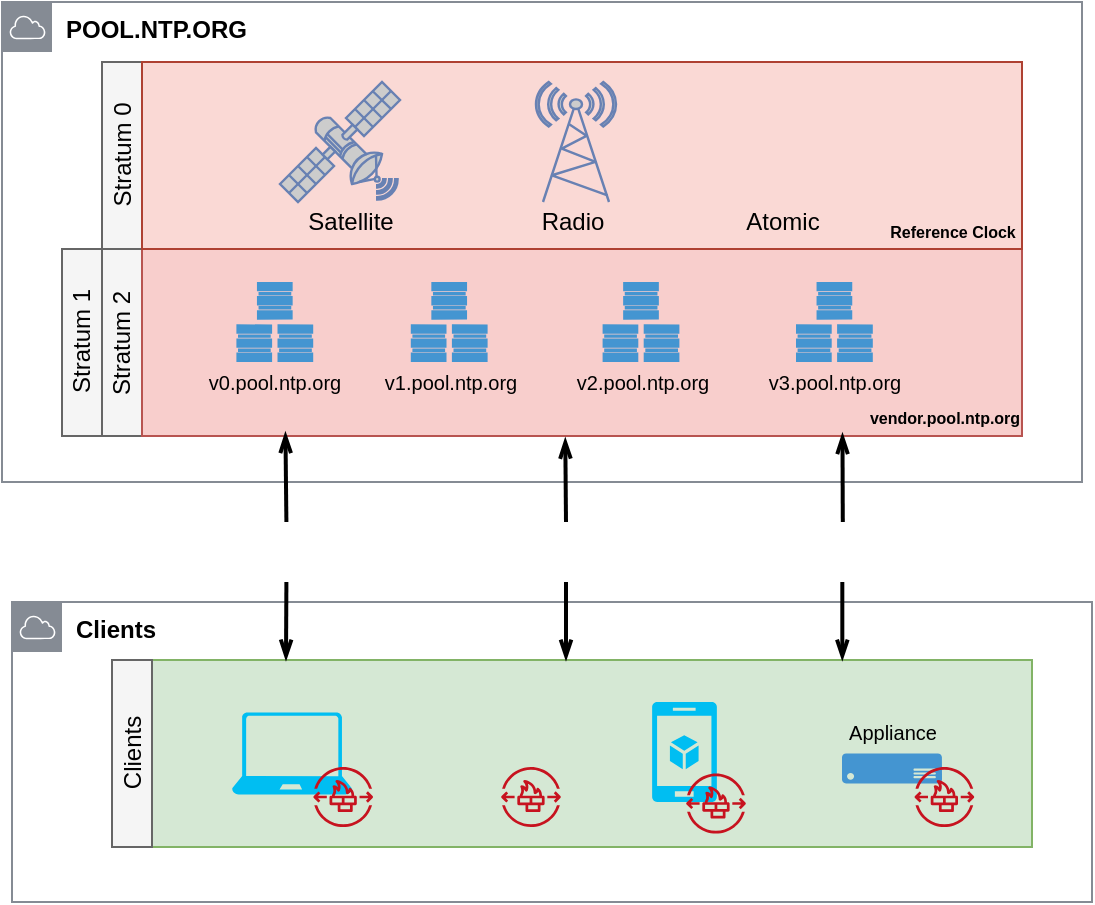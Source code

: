 <mxfile version="14.9.5" type="device"><diagram name="Page-1" id="e3a06f82-3646-2815-327d-82caf3d4e204"><mxGraphModel dx="988" dy="584" grid="1" gridSize="10" guides="1" tooltips="1" connect="1" arrows="1" fold="1" page="1" pageScale="1.5" pageWidth="1169" pageHeight="826" background="none" math="0" shadow="0"><root><mxCell id="0" style=";html=1;"/><mxCell id="1" style=";html=1;" parent="0"/><mxCell id="tNrX_FSl5aJrvTSmvy7C-68" value="" style="whiteSpace=wrap;html=1;fontSize=14;strokeColor=#82b366;verticalAlign=top;fillColor=#d5e8d4;" vertex="1" parent="1"><mxGeometry x="165" y="419" width="440" height="93.5" as="geometry"/></mxCell><mxCell id="tNrX_FSl5aJrvTSmvy7C-64" value="&lt;b&gt;&lt;font color=&quot;#000000&quot;&gt;Clients&lt;/font&gt;&lt;/b&gt;" style="outlineConnect=0;gradientColor=none;html=1;whiteSpace=wrap;fontSize=12;fontStyle=0;shape=mxgraph.aws4.group;grIcon=mxgraph.aws4.group_aws_cloud;strokeColor=#858B94;fillColor=none;verticalAlign=top;align=left;spacingLeft=30;fontColor=#858B94;dashed=0;" vertex="1" parent="1"><mxGeometry x="95" y="390" width="540" height="150" as="geometry"/></mxCell><mxCell id="tNrX_FSl5aJrvTSmvy7C-34" value="&lt;b&gt;&lt;font color=&quot;#000000&quot;&gt;POOL.NTP.ORG&lt;/font&gt;&lt;/b&gt;" style="outlineConnect=0;gradientColor=none;html=1;whiteSpace=wrap;fontSize=12;fontStyle=0;shape=mxgraph.aws4.group;grIcon=mxgraph.aws4.group_aws_cloud;strokeColor=#858B94;fillColor=none;verticalAlign=top;align=left;spacingLeft=30;fontColor=#858B94;dashed=0;" vertex="1" parent="1"><mxGeometry x="90" y="90" width="540" height="240" as="geometry"/></mxCell><mxCell id="tNrX_FSl5aJrvTSmvy7C-33" value="" style="whiteSpace=wrap;html=1;fillColor=#f5f5f5;fontSize=14;strokeColor=#666666;verticalAlign=top;fontColor=#333333;" vertex="1" parent="1"><mxGeometry x="120" y="213.5" width="20" height="93.5" as="geometry"/></mxCell><mxCell id="tNrX_FSl5aJrvTSmvy7C-31" value="" style="whiteSpace=wrap;html=1;fillColor=#f5f5f5;fontSize=14;strokeColor=#666666;verticalAlign=top;fontColor=#333333;" vertex="1" parent="1"><mxGeometry x="140" y="213.5" width="20" height="93.5" as="geometry"/></mxCell><mxCell id="tNrX_FSl5aJrvTSmvy7C-24" value="" style="whiteSpace=wrap;html=1;fontSize=14;strokeColor=#b85450;verticalAlign=top;fillColor=#f8cecc;" vertex="1" parent="1"><mxGeometry x="160" y="213.5" width="440" height="93.5" as="geometry"/></mxCell><mxCell id="tNrX_FSl5aJrvTSmvy7C-22" value="" style="whiteSpace=wrap;html=1;fillColor=#f5f5f5;fontSize=14;strokeColor=#666666;verticalAlign=top;fontColor=#333333;" vertex="1" parent="1"><mxGeometry x="140" y="120" width="20" height="93.5" as="geometry"/></mxCell><mxCell id="tNrX_FSl5aJrvTSmvy7C-20" value="" style="whiteSpace=wrap;html=1;fillColor=#fad9d5;fontSize=14;strokeColor=#ae4132;verticalAlign=top;" vertex="1" parent="1"><mxGeometry x="160" y="120" width="440" height="93.5" as="geometry"/></mxCell><mxCell id="tNrX_FSl5aJrvTSmvy7C-2" value="" style="shadow=0;dashed=0;html=1;strokeColor=none;fillColor=#4495D1;labelPosition=center;verticalLabelPosition=bottom;verticalAlign=top;align=center;outlineConnect=0;shape=mxgraph.veeam.storage_cluster;" vertex="1" parent="1"><mxGeometry x="207.2" y="230" width="38.4" height="40" as="geometry"/></mxCell><mxCell id="tNrX_FSl5aJrvTSmvy7C-7" value="&lt;font style=&quot;font-size: 8px&quot;&gt;&lt;b&gt;vendor.pool.ntp.org&lt;/b&gt;&lt;/font&gt;" style="text;html=1;resizable=0;autosize=1;align=center;verticalAlign=middle;points=[];fillColor=none;strokeColor=none;rounded=0;" vertex="1" parent="1"><mxGeometry x="516.2" y="287" width="90" height="20" as="geometry"/></mxCell><mxCell id="tNrX_FSl5aJrvTSmvy7C-8" value="&lt;font style=&quot;font-size: 10px&quot;&gt;v0.pool.ntp.org&lt;/font&gt;" style="text;html=1;resizable=0;autosize=1;align=center;verticalAlign=middle;points=[];fillColor=none;strokeColor=none;rounded=0;" vertex="1" parent="1"><mxGeometry x="186.4" y="270" width="80" height="20" as="geometry"/></mxCell><mxCell id="tNrX_FSl5aJrvTSmvy7C-9" value="&lt;font style=&quot;font-size: 10px&quot;&gt;v1.pool.ntp.org&lt;/font&gt;" style="text;html=1;resizable=0;autosize=1;align=center;verticalAlign=middle;points=[];fillColor=none;strokeColor=none;rounded=0;" vertex="1" parent="1"><mxGeometry x="273.6" y="270" width="80" height="20" as="geometry"/></mxCell><mxCell id="tNrX_FSl5aJrvTSmvy7C-10" value="&lt;font style=&quot;font-size: 10px&quot;&gt;v2.pool.ntp.org&lt;/font&gt;" style="text;html=1;resizable=0;autosize=1;align=center;verticalAlign=middle;points=[];fillColor=none;strokeColor=none;rounded=0;" vertex="1" parent="1"><mxGeometry x="369.5" y="270" width="80" height="20" as="geometry"/></mxCell><mxCell id="tNrX_FSl5aJrvTSmvy7C-11" value="&lt;font style=&quot;font-size: 10px&quot;&gt;v3.pool.ntp.org&lt;/font&gt;" style="text;html=1;resizable=0;autosize=1;align=center;verticalAlign=middle;points=[];fillColor=none;strokeColor=none;rounded=0;" vertex="1" parent="1"><mxGeometry x="466.2" y="270" width="80" height="20" as="geometry"/></mxCell><mxCell id="tNrX_FSl5aJrvTSmvy7C-12" value="Stratum 1" style="text;html=1;resizable=0;autosize=1;align=center;verticalAlign=middle;points=[];fillColor=none;strokeColor=none;rounded=0;rotation=-90;" vertex="1" parent="1"><mxGeometry x="95" y="250" width="70" height="20" as="geometry"/></mxCell><mxCell id="tNrX_FSl5aJrvTSmvy7C-13" value="Stratum 2" style="text;html=1;resizable=0;autosize=1;align=center;verticalAlign=middle;points=[];fillColor=none;strokeColor=none;rounded=0;rotation=-90;" vertex="1" parent="1"><mxGeometry x="115" y="251" width="70" height="20" as="geometry"/></mxCell><mxCell id="tNrX_FSl5aJrvTSmvy7C-14" value="" style="fontColor=#0066CC;verticalAlign=top;verticalLabelPosition=bottom;labelPosition=center;align=center;html=1;outlineConnect=0;fillColor=#CCCCCC;strokeColor=#6881B3;gradientColor=none;gradientDirection=north;strokeWidth=2;shape=mxgraph.networks.satellite;rotation=-90;" vertex="1" parent="1"><mxGeometry x="229" y="130" width="60" height="60" as="geometry"/></mxCell><mxCell id="tNrX_FSl5aJrvTSmvy7C-15" value="" style="fontColor=#0066CC;verticalAlign=top;verticalLabelPosition=bottom;labelPosition=center;align=center;html=1;outlineConnect=0;fillColor=#CCCCCC;strokeColor=#6881B3;gradientColor=none;gradientDirection=north;strokeWidth=2;shape=mxgraph.networks.radio_tower;" vertex="1" parent="1"><mxGeometry x="357" y="130" width="40" height="60" as="geometry"/></mxCell><mxCell id="tNrX_FSl5aJrvTSmvy7C-16" value="" style="shape=image;html=1;verticalAlign=top;verticalLabelPosition=bottom;labelBackgroundColor=#ffffff;imageAspect=0;aspect=fixed;image=https://cdn4.iconfinder.com/data/icons/48x48-free-object-icons/48/Science.png" vertex="1" parent="1"><mxGeometry x="450" y="130" width="60" height="60" as="geometry"/></mxCell><mxCell id="tNrX_FSl5aJrvTSmvy7C-17" value="Satellite" style="text;html=1;resizable=0;autosize=1;align=center;verticalAlign=middle;points=[];fillColor=none;strokeColor=none;rounded=0;" vertex="1" parent="1"><mxGeometry x="234.4" y="190" width="60" height="20" as="geometry"/></mxCell><mxCell id="tNrX_FSl5aJrvTSmvy7C-18" value="Radio" style="text;html=1;resizable=0;autosize=1;align=center;verticalAlign=middle;points=[];fillColor=none;strokeColor=none;rounded=0;" vertex="1" parent="1"><mxGeometry x="350" y="190" width="50" height="20" as="geometry"/></mxCell><mxCell id="tNrX_FSl5aJrvTSmvy7C-19" value="Atomic" style="text;html=1;resizable=0;autosize=1;align=center;verticalAlign=middle;points=[];fillColor=none;strokeColor=none;rounded=0;" vertex="1" parent="1"><mxGeometry x="455" y="190" width="50" height="20" as="geometry"/></mxCell><mxCell id="tNrX_FSl5aJrvTSmvy7C-21" value="Stratum 0" style="text;html=1;resizable=0;autosize=1;align=center;verticalAlign=middle;points=[];fillColor=none;strokeColor=none;rounded=0;rotation=-90;" vertex="1" parent="1"><mxGeometry x="115" y="156.75" width="70" height="20" as="geometry"/></mxCell><mxCell id="tNrX_FSl5aJrvTSmvy7C-23" value="&lt;font style=&quot;font-size: 8px&quot;&gt;&lt;b&gt;Reference Clock&lt;/b&gt;&lt;/font&gt;" style="text;html=1;resizable=0;autosize=1;align=center;verticalAlign=middle;points=[];fillColor=none;strokeColor=none;rounded=0;" vertex="1" parent="1"><mxGeometry x="525.4" y="193.5" width="80" height="20" as="geometry"/></mxCell><mxCell id="tNrX_FSl5aJrvTSmvy7C-26" value="" style="shadow=0;dashed=0;html=1;strokeColor=none;fillColor=#4495D1;labelPosition=center;verticalLabelPosition=bottom;verticalAlign=top;align=center;outlineConnect=0;shape=mxgraph.veeam.storage_cluster;" vertex="1" parent="1"><mxGeometry x="294.4" y="230" width="38.4" height="40" as="geometry"/></mxCell><mxCell id="tNrX_FSl5aJrvTSmvy7C-27" value="" style="shadow=0;dashed=0;html=1;strokeColor=none;fillColor=#4495D1;labelPosition=center;verticalLabelPosition=bottom;verticalAlign=top;align=center;outlineConnect=0;shape=mxgraph.veeam.storage_cluster;" vertex="1" parent="1"><mxGeometry x="390.3" y="230" width="38.4" height="40" as="geometry"/></mxCell><mxCell id="tNrX_FSl5aJrvTSmvy7C-28" value="" style="shadow=0;dashed=0;html=1;strokeColor=none;fillColor=#4495D1;labelPosition=center;verticalLabelPosition=bottom;verticalAlign=top;align=center;outlineConnect=0;shape=mxgraph.veeam.storage_cluster;" vertex="1" parent="1"><mxGeometry x="487" y="230" width="38.4" height="40" as="geometry"/></mxCell><mxCell id="tNrX_FSl5aJrvTSmvy7C-32" value="" style="whiteSpace=wrap;html=1;fillColor=#f5f5f5;fontSize=14;strokeColor=#666666;verticalAlign=top;fontColor=#333333;" vertex="1" parent="1"><mxGeometry x="145" y="419" width="20" height="93.5" as="geometry"/></mxCell><mxCell id="tNrX_FSl5aJrvTSmvy7C-70" style="edgeStyle=none;rounded=0;orthogonalLoop=1;jettySize=auto;html=1;exitX=0.5;exitY=0;exitDx=0;exitDy=0;exitPerimeter=0;fontColor=#4495D1;startArrow=none;startFill=0;endArrow=openThin;endFill=0;entryX=0.163;entryY=0.982;entryDx=0;entryDy=0;entryPerimeter=0;strokeWidth=2;" edge="1" parent="1" source="tNrX_FSl5aJrvTSmvy7C-77" target="tNrX_FSl5aJrvTSmvy7C-24"><mxGeometry x="40" y="40" as="geometry"><mxPoint x="250" y="350" as="targetPoint"/></mxGeometry></mxCell><mxCell id="tNrX_FSl5aJrvTSmvy7C-38" value="" style="verticalLabelPosition=bottom;html=1;verticalAlign=top;align=center;strokeColor=none;shape=mxgraph.azure.server;sketch=0;fillColor=#4495D1;" vertex="1" parent="1"><mxGeometry x="510.0" y="465.75" width="50" height="15" as="geometry"/></mxCell><mxCell id="tNrX_FSl5aJrvTSmvy7C-71" style="edgeStyle=none;rounded=0;orthogonalLoop=1;jettySize=auto;html=1;exitX=0.5;exitY=0;exitDx=0;exitDy=0;exitPerimeter=0;fontColor=#4495D1;startArrow=none;startFill=0;endArrow=openThin;endFill=0;entryX=0.481;entryY=1.012;entryDx=0;entryDy=0;entryPerimeter=0;strokeWidth=2;" edge="1" parent="1" source="tNrX_FSl5aJrvTSmvy7C-75" target="tNrX_FSl5aJrvTSmvy7C-24"><mxGeometry x="40" y="40" as="geometry"><mxPoint x="360" y="310" as="targetPoint"/></mxGeometry></mxCell><mxCell id="tNrX_FSl5aJrvTSmvy7C-72" style="edgeStyle=none;rounded=0;orthogonalLoop=1;jettySize=auto;html=1;exitX=0.5;exitY=0;exitDx=0;exitDy=0;exitPerimeter=0;entryX=0.796;entryY=0.987;entryDx=0;entryDy=0;fontColor=#4495D1;startArrow=none;startFill=0;endArrow=openThin;endFill=0;entryPerimeter=0;strokeWidth=2;" edge="1" parent="1" source="tNrX_FSl5aJrvTSmvy7C-79" target="tNrX_FSl5aJrvTSmvy7C-24"><mxGeometry x="40" y="40" as="geometry"/></mxCell><mxCell id="tNrX_FSl5aJrvTSmvy7C-42" value="&lt;span style=&quot;font-size: 10px&quot;&gt;Appliance&lt;/span&gt;" style="text;html=1;resizable=0;autosize=1;align=center;verticalAlign=middle;points=[];fillColor=none;strokeColor=none;rounded=0;" vertex="1" parent="1"><mxGeometry x="505.0" y="445" width="60" height="20" as="geometry"/></mxCell><mxCell id="tNrX_FSl5aJrvTSmvy7C-59" value="" style="verticalLabelPosition=bottom;html=1;verticalAlign=top;align=center;strokeColor=none;fillColor=#00BEF2;shape=mxgraph.azure.mobile_services;pointerEvents=1;sketch=0;" vertex="1" parent="1"><mxGeometry x="415" y="440" width="32.5" height="50" as="geometry"/></mxCell><mxCell id="tNrX_FSl5aJrvTSmvy7C-60" value="" style="shape=image;html=1;verticalAlign=top;verticalLabelPosition=bottom;labelBackgroundColor=#ffffff;imageAspect=0;aspect=fixed;image=https://cdn2.iconfinder.com/data/icons/bitsies/128/Computer-128.png;sketch=0;fillColor=#4495D1;" vertex="1" parent="1"><mxGeometry x="302" y="435" width="60" height="60" as="geometry"/></mxCell><mxCell id="tNrX_FSl5aJrvTSmvy7C-69" value="Clients" style="text;html=1;resizable=0;autosize=1;align=center;verticalAlign=middle;points=[];fillColor=none;strokeColor=none;rounded=0;rotation=-90;" vertex="1" parent="1"><mxGeometry x="130" y="455.75" width="50" height="20" as="geometry"/></mxCell><mxCell id="tNrX_FSl5aJrvTSmvy7C-75" value="" style="shape=image;html=1;verticalAlign=top;verticalLabelPosition=bottom;labelBackgroundColor=#ffffff;imageAspect=0;aspect=fixed;image=https://cdn1.iconfinder.com/data/icons/google_jfk_icons_by_carlosjj/128/sync.png;sketch=0;fillColor=#4495D1;" vertex="1" parent="1"><mxGeometry x="357" y="350" width="30" height="30" as="geometry"/></mxCell><mxCell id="tNrX_FSl5aJrvTSmvy7C-77" value="" style="shape=image;html=1;verticalAlign=top;verticalLabelPosition=bottom;labelBackgroundColor=#ffffff;imageAspect=0;aspect=fixed;image=https://cdn1.iconfinder.com/data/icons/google_jfk_icons_by_carlosjj/128/sync.png;sketch=0;fillColor=#4495D1;" vertex="1" parent="1"><mxGeometry x="217.2" y="350" width="30" height="30" as="geometry"/></mxCell><mxCell id="tNrX_FSl5aJrvTSmvy7C-79" value="" style="shape=image;html=1;verticalAlign=top;verticalLabelPosition=bottom;labelBackgroundColor=#ffffff;imageAspect=0;aspect=fixed;image=https://cdn1.iconfinder.com/data/icons/google_jfk_icons_by_carlosjj/128/sync.png;sketch=0;fillColor=#4495D1;" vertex="1" parent="1"><mxGeometry x="495.4" y="350" width="30" height="30" as="geometry"/></mxCell><mxCell id="tNrX_FSl5aJrvTSmvy7C-97" value="" style="shape=image;html=1;verticalAlign=top;verticalLabelPosition=bottom;labelBackgroundColor=#ffffff;imageAspect=0;aspect=fixed;image=https://cdn0.iconfinder.com/data/icons/super-mono-basic/green/button-check_basic_green.png;sketch=0;fontColor=#4495D1;strokeColor=#000000;fillColor=none;" vertex="1" parent="1"><mxGeometry x="282" y="340" width="40" height="40" as="geometry"/></mxCell><mxCell id="tNrX_FSl5aJrvTSmvy7C-98" value="" style="shape=image;html=1;verticalAlign=top;verticalLabelPosition=bottom;labelBackgroundColor=#ffffff;imageAspect=0;aspect=fixed;image=https://cdn0.iconfinder.com/data/icons/super-mono-basic/green/button-check_basic_green.png;sketch=0;fontColor=#4495D1;strokeColor=#000000;fillColor=none;" vertex="1" parent="1"><mxGeometry x="422" y="340" width="40" height="40" as="geometry"/></mxCell><mxCell id="tNrX_FSl5aJrvTSmvy7C-63" value="" style="verticalLabelPosition=bottom;html=1;verticalAlign=top;align=center;strokeColor=none;fillColor=#00BEF2;shape=mxgraph.azure.laptop;pointerEvents=1;sketch=0;fontColor=#4495D1;" vertex="1" parent="1"><mxGeometry x="205" y="445.25" width="60" height="41" as="geometry"/></mxCell><mxCell id="tNrX_FSl5aJrvTSmvy7C-46" value="" style="outlineConnect=0;fontColor=#232F3E;gradientColor=none;fillColor=#C7131F;strokeColor=none;dashed=0;verticalLabelPosition=bottom;verticalAlign=top;align=center;html=1;fontSize=12;fontStyle=0;aspect=fixed;pointerEvents=1;shape=mxgraph.aws4.network_firewall_endpoints;sketch=0;" vertex="1" parent="1"><mxGeometry x="245.6" y="472.5" width="30" height="30" as="geometry"/></mxCell><mxCell id="tNrX_FSl5aJrvTSmvy7C-105" value="" style="outlineConnect=0;fontColor=#232F3E;gradientColor=none;fillColor=#C7131F;strokeColor=none;dashed=0;verticalLabelPosition=bottom;verticalAlign=top;align=center;html=1;fontSize=12;fontStyle=0;aspect=fixed;pointerEvents=1;shape=mxgraph.aws4.network_firewall_endpoints;sketch=0;" vertex="1" parent="1"><mxGeometry x="339.5" y="472.5" width="30" height="30" as="geometry"/></mxCell><mxCell id="tNrX_FSl5aJrvTSmvy7C-106" value="" style="outlineConnect=0;fontColor=#232F3E;gradientColor=none;fillColor=#C7131F;strokeColor=none;dashed=0;verticalLabelPosition=bottom;verticalAlign=top;align=center;html=1;fontSize=12;fontStyle=0;aspect=fixed;pointerEvents=1;shape=mxgraph.aws4.network_firewall_endpoints;sketch=0;" vertex="1" parent="1"><mxGeometry x="432" y="475.75" width="30" height="30" as="geometry"/></mxCell><mxCell id="tNrX_FSl5aJrvTSmvy7C-107" value="" style="outlineConnect=0;fontColor=#232F3E;gradientColor=none;fillColor=#C7131F;strokeColor=none;dashed=0;verticalLabelPosition=bottom;verticalAlign=top;align=center;html=1;fontSize=12;fontStyle=0;aspect=fixed;pointerEvents=1;shape=mxgraph.aws4.network_firewall_endpoints;sketch=0;" vertex="1" parent="1"><mxGeometry x="546.2" y="472.5" width="30" height="30" as="geometry"/></mxCell><mxCell id="tNrX_FSl5aJrvTSmvy7C-108" value="" style="edgeStyle=none;rounded=0;orthogonalLoop=1;jettySize=auto;html=1;fontColor=#4495D1;startArrow=openThin;startFill=0;endArrow=none;endFill=0;strokeWidth=2;entryX=0.5;entryY=1;entryDx=0;entryDy=0;" edge="1" parent="1" target="tNrX_FSl5aJrvTSmvy7C-75"><mxGeometry x="-98.59" y="37.25" as="geometry"><mxPoint x="372" y="419" as="sourcePoint"/><mxPoint x="372" y="400" as="targetPoint"/></mxGeometry></mxCell><mxCell id="tNrX_FSl5aJrvTSmvy7C-109" value="" style="edgeStyle=none;rounded=0;orthogonalLoop=1;jettySize=auto;html=1;fontColor=#4495D1;startArrow=openThin;startFill=0;endArrow=none;endFill=0;strokeWidth=2;entryX=0.5;entryY=1;entryDx=0;entryDy=0;" edge="1" parent="1" target="tNrX_FSl5aJrvTSmvy7C-77"><mxGeometry x="-238" y="37.25" as="geometry"><mxPoint x="232" y="419" as="sourcePoint"/><mxPoint x="232" y="390" as="targetPoint"/></mxGeometry></mxCell><mxCell id="tNrX_FSl5aJrvTSmvy7C-110" value="" style="edgeStyle=none;rounded=0;orthogonalLoop=1;jettySize=auto;html=1;fontColor=#4495D1;startArrow=openThin;startFill=0;endArrow=none;endFill=0;strokeWidth=2;entryX=0.5;entryY=1;entryDx=0;entryDy=0;" edge="1" parent="1"><mxGeometry x="39.57" y="37.25" as="geometry"><mxPoint x="510.16" y="419" as="sourcePoint"/><mxPoint x="510.16" y="380" as="targetPoint"/></mxGeometry></mxCell></root></mxGraphModel></diagram></mxfile>